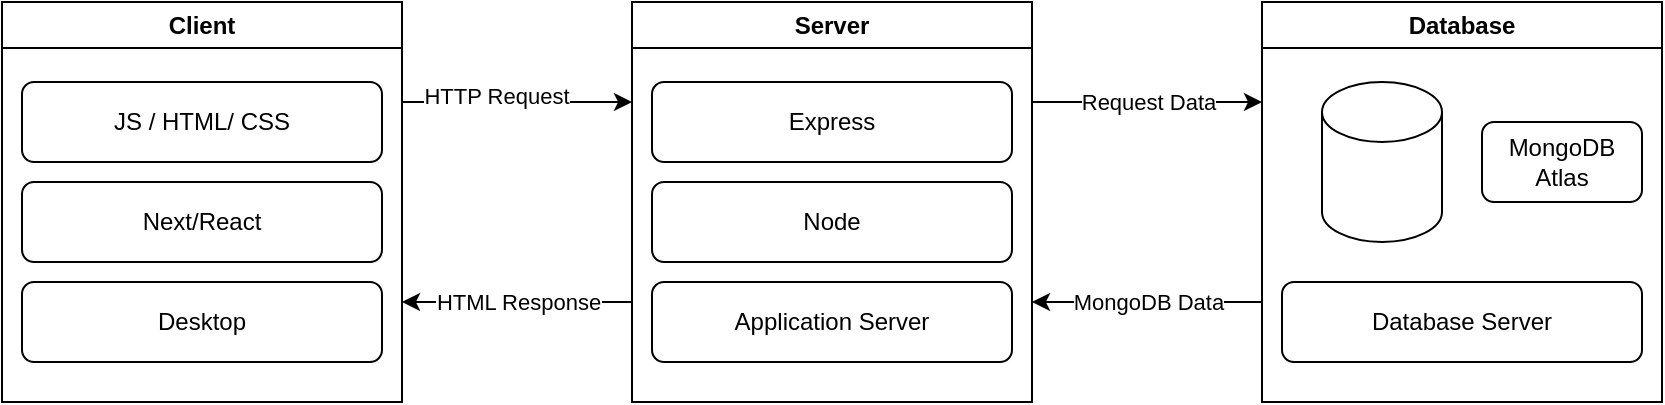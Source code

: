 <mxfile version="21.3.7" type="device">
  <diagram name="Page-1" id="R9KI34Z9G4Qu3Kwwxy6v">
    <mxGraphModel dx="1710" dy="1238" grid="0" gridSize="10" guides="1" tooltips="1" connect="1" arrows="1" fold="1" page="1" pageScale="1" pageWidth="850" pageHeight="1100" math="0" shadow="0">
      <root>
        <mxCell id="0" />
        <mxCell id="1" parent="0" />
        <mxCell id="iIY1QTV5WG3atDdcucgK-17" style="edgeStyle=orthogonalEdgeStyle;rounded=0;orthogonalLoop=1;jettySize=auto;html=1;exitX=1;exitY=0.25;exitDx=0;exitDy=0;entryX=0;entryY=0.25;entryDx=0;entryDy=0;" edge="1" parent="1" source="iIY1QTV5WG3atDdcucgK-2" target="iIY1QTV5WG3atDdcucgK-3">
          <mxGeometry relative="1" as="geometry" />
        </mxCell>
        <mxCell id="iIY1QTV5WG3atDdcucgK-18" value="HTTP Request" style="edgeLabel;html=1;align=center;verticalAlign=middle;resizable=0;points=[];" vertex="1" connectable="0" parent="iIY1QTV5WG3atDdcucgK-17">
          <mxGeometry x="-0.183" y="3" relative="1" as="geometry">
            <mxPoint as="offset" />
          </mxGeometry>
        </mxCell>
        <mxCell id="iIY1QTV5WG3atDdcucgK-2" value="Client" style="swimlane;whiteSpace=wrap;html=1;" vertex="1" parent="1">
          <mxGeometry x="10" y="280" width="200" height="200" as="geometry" />
        </mxCell>
        <mxCell id="iIY1QTV5WG3atDdcucgK-6" value="Desktop" style="rounded=1;whiteSpace=wrap;html=1;" vertex="1" parent="iIY1QTV5WG3atDdcucgK-2">
          <mxGeometry x="10" y="140" width="180" height="40" as="geometry" />
        </mxCell>
        <mxCell id="iIY1QTV5WG3atDdcucgK-7" value="Next/React" style="rounded=1;whiteSpace=wrap;html=1;" vertex="1" parent="iIY1QTV5WG3atDdcucgK-2">
          <mxGeometry x="10" y="90" width="180" height="40" as="geometry" />
        </mxCell>
        <mxCell id="iIY1QTV5WG3atDdcucgK-10" value="JS / HTML/ CSS" style="rounded=1;whiteSpace=wrap;html=1;" vertex="1" parent="iIY1QTV5WG3atDdcucgK-2">
          <mxGeometry x="10" y="40" width="180" height="40" as="geometry" />
        </mxCell>
        <mxCell id="iIY1QTV5WG3atDdcucgK-19" value="Request Data" style="edgeStyle=orthogonalEdgeStyle;rounded=0;orthogonalLoop=1;jettySize=auto;html=1;exitX=1;exitY=0.25;exitDx=0;exitDy=0;entryX=0;entryY=0.25;entryDx=0;entryDy=0;" edge="1" parent="1" source="iIY1QTV5WG3atDdcucgK-3" target="iIY1QTV5WG3atDdcucgK-4">
          <mxGeometry relative="1" as="geometry" />
        </mxCell>
        <mxCell id="iIY1QTV5WG3atDdcucgK-21" value="HTML Response" style="edgeStyle=orthogonalEdgeStyle;rounded=0;orthogonalLoop=1;jettySize=auto;html=1;exitX=0;exitY=0.75;exitDx=0;exitDy=0;entryX=1;entryY=0.75;entryDx=0;entryDy=0;" edge="1" parent="1" source="iIY1QTV5WG3atDdcucgK-3" target="iIY1QTV5WG3atDdcucgK-2">
          <mxGeometry relative="1" as="geometry" />
        </mxCell>
        <mxCell id="iIY1QTV5WG3atDdcucgK-3" value="Server" style="swimlane;whiteSpace=wrap;html=1;" vertex="1" parent="1">
          <mxGeometry x="325" y="280" width="200" height="200" as="geometry" />
        </mxCell>
        <mxCell id="iIY1QTV5WG3atDdcucgK-11" value="Node" style="rounded=1;whiteSpace=wrap;html=1;" vertex="1" parent="iIY1QTV5WG3atDdcucgK-3">
          <mxGeometry x="10" y="90" width="180" height="40" as="geometry" />
        </mxCell>
        <mxCell id="iIY1QTV5WG3atDdcucgK-12" value="Express" style="rounded=1;whiteSpace=wrap;html=1;" vertex="1" parent="iIY1QTV5WG3atDdcucgK-3">
          <mxGeometry x="10" y="40" width="180" height="40" as="geometry" />
        </mxCell>
        <mxCell id="iIY1QTV5WG3atDdcucgK-13" value="Application Server" style="rounded=1;whiteSpace=wrap;html=1;" vertex="1" parent="iIY1QTV5WG3atDdcucgK-3">
          <mxGeometry x="10" y="140" width="180" height="40" as="geometry" />
        </mxCell>
        <mxCell id="iIY1QTV5WG3atDdcucgK-20" value="MongoDB Data" style="edgeStyle=orthogonalEdgeStyle;rounded=0;orthogonalLoop=1;jettySize=auto;html=1;exitX=0;exitY=0.75;exitDx=0;exitDy=0;entryX=1;entryY=0.75;entryDx=0;entryDy=0;" edge="1" parent="1" source="iIY1QTV5WG3atDdcucgK-4" target="iIY1QTV5WG3atDdcucgK-3">
          <mxGeometry relative="1" as="geometry" />
        </mxCell>
        <mxCell id="iIY1QTV5WG3atDdcucgK-4" value="Database" style="swimlane;whiteSpace=wrap;html=1;" vertex="1" parent="1">
          <mxGeometry x="640" y="280" width="200" height="200" as="geometry" />
        </mxCell>
        <mxCell id="iIY1QTV5WG3atDdcucgK-14" value="Database Server" style="rounded=1;whiteSpace=wrap;html=1;" vertex="1" parent="iIY1QTV5WG3atDdcucgK-4">
          <mxGeometry x="10" y="140" width="180" height="40" as="geometry" />
        </mxCell>
        <mxCell id="iIY1QTV5WG3atDdcucgK-15" value="" style="shape=cylinder3;whiteSpace=wrap;html=1;boundedLbl=1;backgroundOutline=1;size=15;" vertex="1" parent="iIY1QTV5WG3atDdcucgK-4">
          <mxGeometry x="30" y="40" width="60" height="80" as="geometry" />
        </mxCell>
        <mxCell id="iIY1QTV5WG3atDdcucgK-16" value="MongoDB Atlas" style="rounded=1;whiteSpace=wrap;html=1;" vertex="1" parent="iIY1QTV5WG3atDdcucgK-4">
          <mxGeometry x="110" y="60" width="80" height="40" as="geometry" />
        </mxCell>
      </root>
    </mxGraphModel>
  </diagram>
</mxfile>

